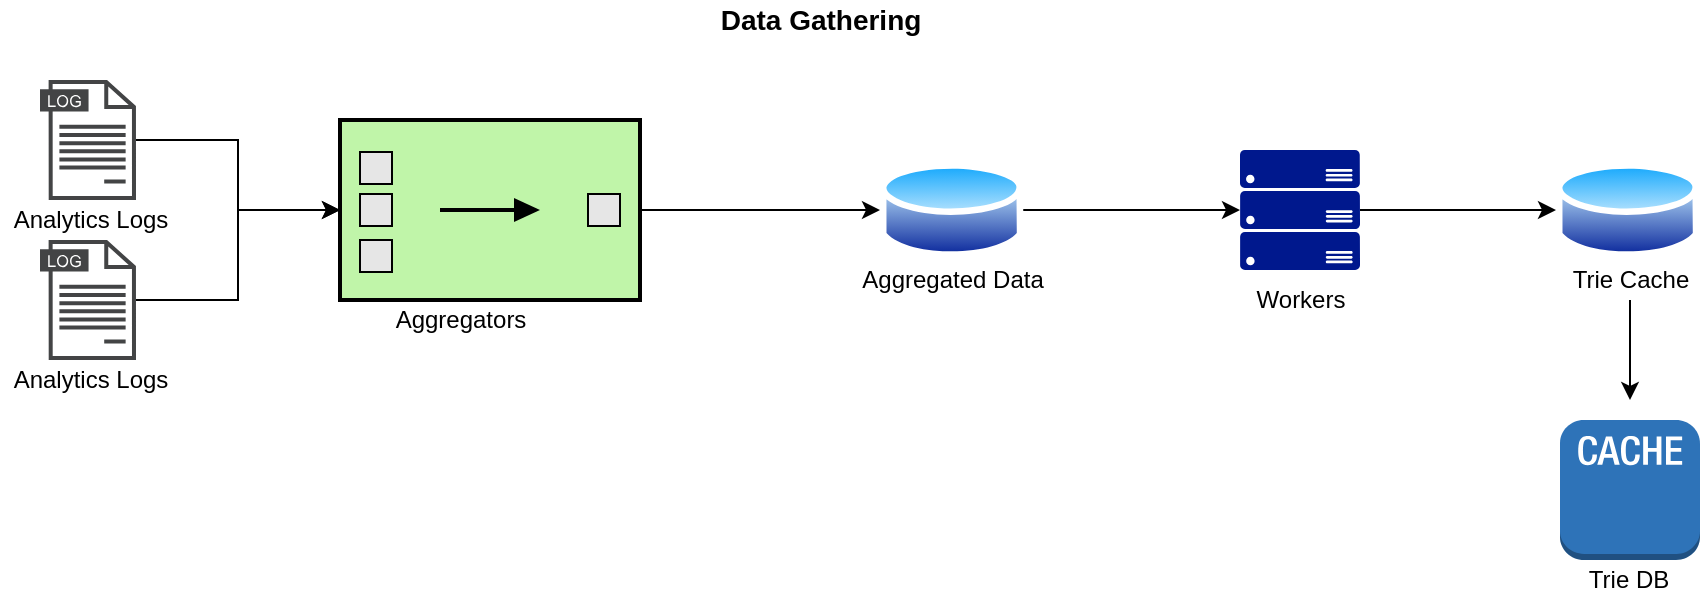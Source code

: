 <mxfile version="17.4.4" type="github">
  <diagram id="5oaqmLejIBLVlqCtvISB" name="Page-1">
    <mxGraphModel dx="1226" dy="2229" grid="1" gridSize="10" guides="1" tooltips="1" connect="1" arrows="1" fold="1" page="1" pageScale="1" pageWidth="850" pageHeight="1100" math="0" shadow="0">
      <root>
        <mxCell id="0" />
        <mxCell id="1" parent="0" />
        <mxCell id="7zzk4bBtbLMsu9TvIBiW-18" style="edgeStyle=orthogonalEdgeStyle;rounded=0;orthogonalLoop=1;jettySize=auto;html=1;entryX=0;entryY=0.5;entryDx=0;entryDy=0;entryPerimeter=0;" edge="1" parent="1" source="7zzk4bBtbLMsu9TvIBiW-1" target="7zzk4bBtbLMsu9TvIBiW-2">
          <mxGeometry relative="1" as="geometry" />
        </mxCell>
        <mxCell id="7zzk4bBtbLMsu9TvIBiW-1" value="" style="sketch=0;pointerEvents=1;shadow=0;dashed=0;html=1;strokeColor=none;fillColor=#434445;aspect=fixed;labelPosition=center;verticalLabelPosition=bottom;verticalAlign=top;align=center;outlineConnect=0;shape=mxgraph.vvd.log_files;" vertex="1" parent="1">
          <mxGeometry x="20" y="30" width="48" height="60" as="geometry" />
        </mxCell>
        <mxCell id="7zzk4bBtbLMsu9TvIBiW-20" style="edgeStyle=orthogonalEdgeStyle;rounded=0;orthogonalLoop=1;jettySize=auto;html=1;entryX=0;entryY=0.5;entryDx=0;entryDy=0;" edge="1" parent="1" source="7zzk4bBtbLMsu9TvIBiW-2" target="7zzk4bBtbLMsu9TvIBiW-4">
          <mxGeometry relative="1" as="geometry" />
        </mxCell>
        <mxCell id="7zzk4bBtbLMsu9TvIBiW-2" value="" style="strokeWidth=2;outlineConnect=0;dashed=0;align=center;fontSize=8;fillColor=#c0f5a9;verticalLabelPosition=bottom;verticalAlign=top;shape=mxgraph.eip.aggregator;" vertex="1" parent="1">
          <mxGeometry x="170" y="50" width="150" height="90" as="geometry" />
        </mxCell>
        <mxCell id="7zzk4bBtbLMsu9TvIBiW-19" style="edgeStyle=orthogonalEdgeStyle;rounded=0;orthogonalLoop=1;jettySize=auto;html=1;entryX=0;entryY=0.5;entryDx=0;entryDy=0;entryPerimeter=0;" edge="1" parent="1" source="7zzk4bBtbLMsu9TvIBiW-3" target="7zzk4bBtbLMsu9TvIBiW-2">
          <mxGeometry relative="1" as="geometry" />
        </mxCell>
        <mxCell id="7zzk4bBtbLMsu9TvIBiW-3" value="" style="sketch=0;pointerEvents=1;shadow=0;dashed=0;html=1;strokeColor=none;fillColor=#434445;aspect=fixed;labelPosition=center;verticalLabelPosition=bottom;verticalAlign=top;align=center;outlineConnect=0;shape=mxgraph.vvd.log_files;" vertex="1" parent="1">
          <mxGeometry x="20" y="110" width="48" height="60" as="geometry" />
        </mxCell>
        <mxCell id="7zzk4bBtbLMsu9TvIBiW-21" style="edgeStyle=orthogonalEdgeStyle;rounded=0;orthogonalLoop=1;jettySize=auto;html=1;entryX=0;entryY=0.5;entryDx=0;entryDy=0;entryPerimeter=0;" edge="1" parent="1" source="7zzk4bBtbLMsu9TvIBiW-4" target="7zzk4bBtbLMsu9TvIBiW-7">
          <mxGeometry relative="1" as="geometry" />
        </mxCell>
        <mxCell id="7zzk4bBtbLMsu9TvIBiW-4" value="" style="aspect=fixed;perimeter=ellipsePerimeter;html=1;align=center;shadow=0;dashed=0;spacingTop=3;image;image=img/lib/active_directory/database.svg;" vertex="1" parent="1">
          <mxGeometry x="440" y="68.5" width="71.62" height="53" as="geometry" />
        </mxCell>
        <mxCell id="7zzk4bBtbLMsu9TvIBiW-22" style="edgeStyle=orthogonalEdgeStyle;rounded=0;orthogonalLoop=1;jettySize=auto;html=1;entryX=0;entryY=0.5;entryDx=0;entryDy=0;" edge="1" parent="1" source="7zzk4bBtbLMsu9TvIBiW-7" target="7zzk4bBtbLMsu9TvIBiW-9">
          <mxGeometry relative="1" as="geometry" />
        </mxCell>
        <mxCell id="7zzk4bBtbLMsu9TvIBiW-7" value="" style="sketch=0;aspect=fixed;pointerEvents=1;shadow=0;dashed=0;html=1;strokeColor=none;labelPosition=center;verticalLabelPosition=bottom;verticalAlign=top;align=center;fillColor=#00188D;shape=mxgraph.azure.server_rack" vertex="1" parent="1">
          <mxGeometry x="620" y="65" width="60" height="60" as="geometry" />
        </mxCell>
        <mxCell id="7zzk4bBtbLMsu9TvIBiW-9" value="" style="aspect=fixed;perimeter=ellipsePerimeter;html=1;align=center;shadow=0;dashed=0;spacingTop=3;image;image=img/lib/active_directory/database.svg;" vertex="1" parent="1">
          <mxGeometry x="778" y="68.5" width="71.62" height="53" as="geometry" />
        </mxCell>
        <mxCell id="7zzk4bBtbLMsu9TvIBiW-10" value="" style="outlineConnect=0;dashed=0;verticalLabelPosition=bottom;verticalAlign=top;align=center;html=1;shape=mxgraph.aws3.cache_node;fillColor=#2E73B8;gradientColor=none;" vertex="1" parent="1">
          <mxGeometry x="780" y="200" width="70" height="70" as="geometry" />
        </mxCell>
        <mxCell id="7zzk4bBtbLMsu9TvIBiW-11" value="Analytics Logs" style="text;html=1;align=center;verticalAlign=middle;resizable=0;points=[];autosize=1;strokeColor=none;fillColor=none;" vertex="1" parent="1">
          <mxGeometry y="170" width="90" height="20" as="geometry" />
        </mxCell>
        <mxCell id="7zzk4bBtbLMsu9TvIBiW-12" value="Analytics Logs" style="text;html=1;align=center;verticalAlign=middle;resizable=0;points=[];autosize=1;strokeColor=none;fillColor=none;" vertex="1" parent="1">
          <mxGeometry y="90" width="90" height="20" as="geometry" />
        </mxCell>
        <mxCell id="7zzk4bBtbLMsu9TvIBiW-13" value="Aggregators" style="text;html=1;align=center;verticalAlign=middle;resizable=0;points=[];autosize=1;strokeColor=none;fillColor=none;" vertex="1" parent="1">
          <mxGeometry x="190" y="140" width="80" height="20" as="geometry" />
        </mxCell>
        <mxCell id="7zzk4bBtbLMsu9TvIBiW-14" value="Aggregated Data" style="text;html=1;align=center;verticalAlign=middle;resizable=0;points=[];autosize=1;strokeColor=none;fillColor=none;" vertex="1" parent="1">
          <mxGeometry x="420.81" y="120" width="110" height="20" as="geometry" />
        </mxCell>
        <mxCell id="7zzk4bBtbLMsu9TvIBiW-15" value="Workers" style="text;html=1;align=center;verticalAlign=middle;resizable=0;points=[];autosize=1;strokeColor=none;fillColor=none;" vertex="1" parent="1">
          <mxGeometry x="620" y="130" width="60" height="20" as="geometry" />
        </mxCell>
        <mxCell id="7zzk4bBtbLMsu9TvIBiW-25" style="edgeStyle=orthogonalEdgeStyle;rounded=0;orthogonalLoop=1;jettySize=auto;html=1;" edge="1" parent="1" source="7zzk4bBtbLMsu9TvIBiW-16">
          <mxGeometry relative="1" as="geometry">
            <mxPoint x="815" y="190" as="targetPoint" />
          </mxGeometry>
        </mxCell>
        <mxCell id="7zzk4bBtbLMsu9TvIBiW-16" value="Trie Cache" style="text;html=1;align=center;verticalAlign=middle;resizable=0;points=[];autosize=1;strokeColor=none;fillColor=none;" vertex="1" parent="1">
          <mxGeometry x="780" y="120" width="70" height="20" as="geometry" />
        </mxCell>
        <mxCell id="7zzk4bBtbLMsu9TvIBiW-17" value="Trie DB" style="text;html=1;align=center;verticalAlign=middle;resizable=0;points=[];autosize=1;strokeColor=none;fillColor=none;" vertex="1" parent="1">
          <mxGeometry x="783.81" y="270" width="60" height="20" as="geometry" />
        </mxCell>
        <mxCell id="7zzk4bBtbLMsu9TvIBiW-26" value="Data Gathering" style="text;html=1;align=center;verticalAlign=middle;resizable=0;points=[];autosize=1;strokeColor=none;fillColor=none;fontSize=14;fontStyle=1" vertex="1" parent="1">
          <mxGeometry x="350" y="-10" width="120" height="20" as="geometry" />
        </mxCell>
      </root>
    </mxGraphModel>
  </diagram>
</mxfile>
